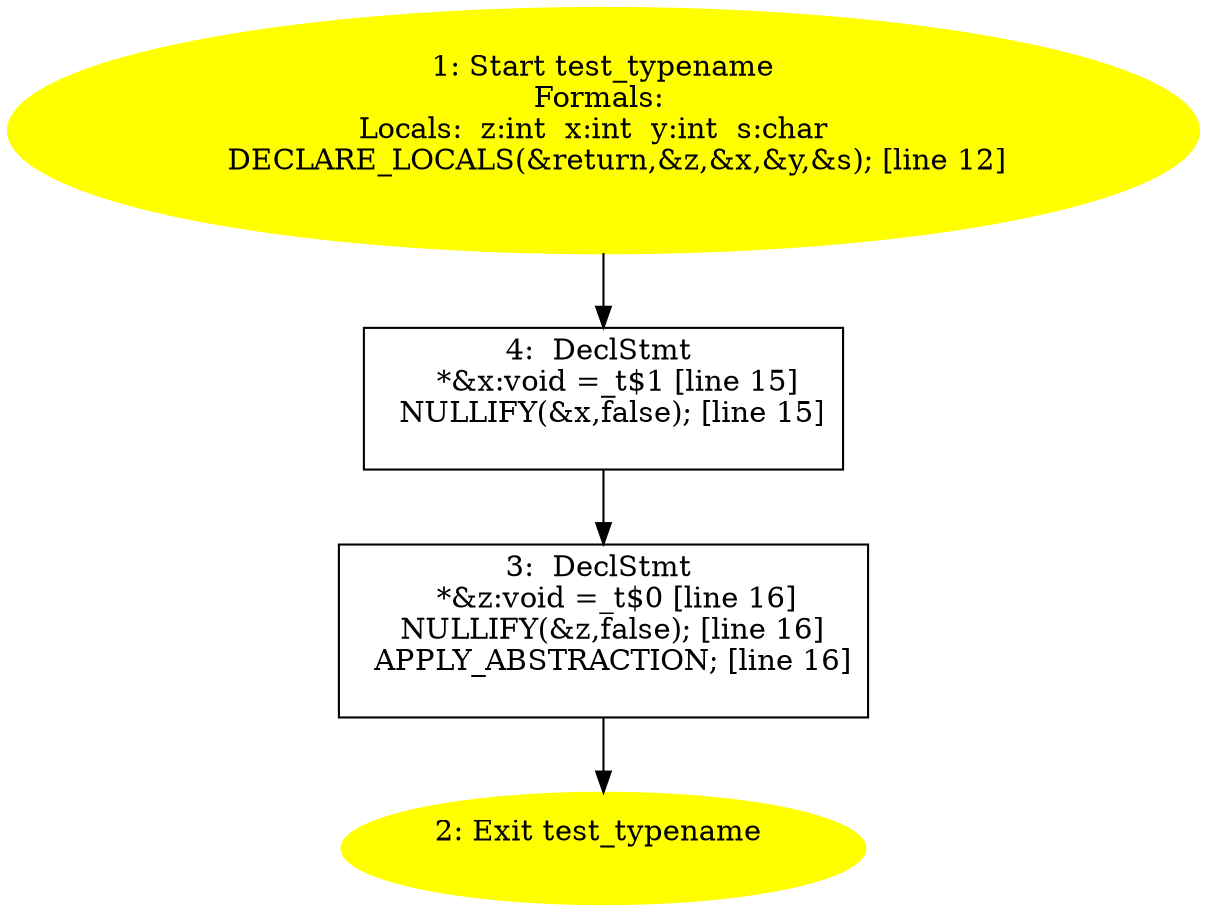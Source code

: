 digraph iCFG {
4 [label="4:  DeclStmt \n   *&x:void =_t$1 [line 15]\n  NULLIFY(&x,false); [line 15]\n " shape="box"]
	

	 4 -> 3 ;
3 [label="3:  DeclStmt \n   *&z:void =_t$0 [line 16]\n  NULLIFY(&z,false); [line 16]\n  APPLY_ABSTRACTION; [line 16]\n " shape="box"]
	

	 3 -> 2 ;
2 [label="2: Exit test_typename \n  " color=yellow style=filled]
	

1 [label="1: Start test_typename\nFormals: \nLocals:  z:int  x:int  y:int  s:char  \n   DECLARE_LOCALS(&return,&z,&x,&y,&s); [line 12]\n " color=yellow style=filled]
	

	 1 -> 4 ;
}
